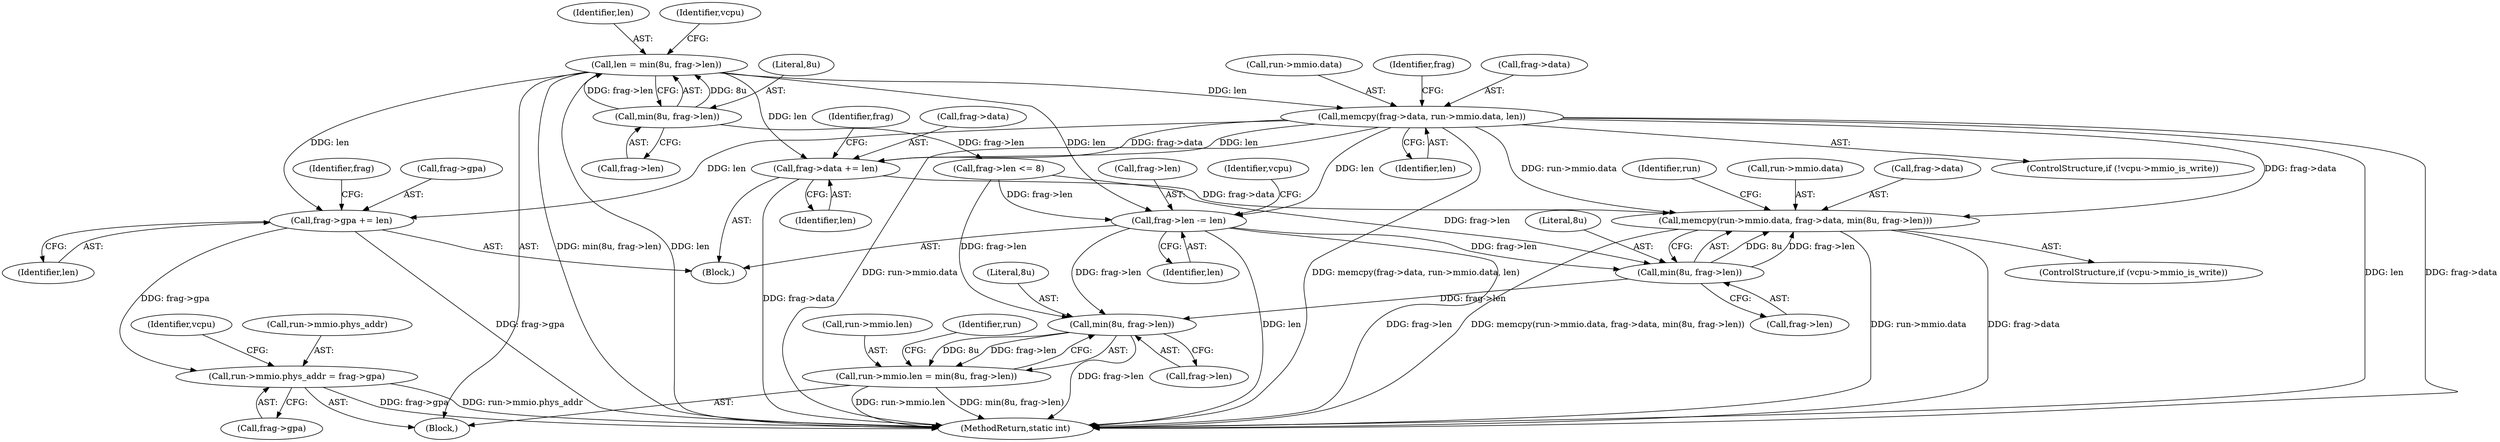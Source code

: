 digraph "0_linux_a08d3b3b99efd509133946056531cdf8f3a0c09b@API" {
"1000142" [label="(Call,memcpy(frag->data, run->mmio.data, len))"];
"1000130" [label="(Call,len = min(8u, frag->len))"];
"1000132" [label="(Call,min(8u, frag->len))"];
"1000167" [label="(Call,frag->data += len)"];
"1000228" [label="(Call,memcpy(run->mmio.data, frag->data, min(8u, frag->len)))"];
"1000172" [label="(Call,frag->gpa += len)"];
"1000215" [label="(Call,run->mmio.phys_addr = frag->gpa)"];
"1000177" [label="(Call,frag->len -= len)"];
"1000237" [label="(Call,min(8u, frag->len))"];
"1000248" [label="(Call,min(8u, frag->len))"];
"1000242" [label="(Call,run->mmio.len = min(8u, frag->len))"];
"1000271" [label="(MethodReturn,static int)"];
"1000137" [label="(ControlStructure,if (!vcpu->mmio_is_write))"];
"1000134" [label="(Call,frag->len)"];
"1000166" [label="(Block,)"];
"1000221" [label="(Call,frag->gpa)"];
"1000143" [label="(Call,frag->data)"];
"1000179" [label="(Identifier,frag)"];
"1000146" [label="(Call,run->mmio.data)"];
"1000151" [label="(Identifier,len)"];
"1000167" [label="(Call,frag->data += len)"];
"1000172" [label="(Call,frag->gpa += len)"];
"1000224" [label="(ControlStructure,if (vcpu->mmio_is_write))"];
"1000228" [label="(Call,memcpy(run->mmio.data, frag->data, min(8u, frag->len)))"];
"1000226" [label="(Identifier,vcpu)"];
"1000239" [label="(Call,frag->len)"];
"1000216" [label="(Call,run->mmio.phys_addr)"];
"1000133" [label="(Literal,8u)"];
"1000245" [label="(Identifier,run)"];
"1000174" [label="(Identifier,frag)"];
"1000229" [label="(Call,run->mmio.data)"];
"1000178" [label="(Call,frag->len)"];
"1000243" [label="(Call,run->mmio.len)"];
"1000215" [label="(Call,run->mmio.phys_addr = frag->gpa)"];
"1000132" [label="(Call,min(8u, frag->len))"];
"1000248" [label="(Call,min(8u, frag->len))"];
"1000177" [label="(Call,frag->len -= len)"];
"1000181" [label="(Identifier,len)"];
"1000234" [label="(Call,frag->data)"];
"1000142" [label="(Call,memcpy(frag->data, run->mmio.data, len))"];
"1000131" [label="(Identifier,len)"];
"1000237" [label="(Call,min(8u, frag->len))"];
"1000185" [label="(Identifier,vcpu)"];
"1000176" [label="(Identifier,len)"];
"1000173" [label="(Call,frag->gpa)"];
"1000238" [label="(Literal,8u)"];
"1000140" [label="(Identifier,vcpu)"];
"1000256" [label="(Identifier,run)"];
"1000242" [label="(Call,run->mmio.len = min(8u, frag->len))"];
"1000153" [label="(Call,frag->len <= 8)"];
"1000171" [label="(Identifier,len)"];
"1000168" [label="(Call,frag->data)"];
"1000250" [label="(Call,frag->len)"];
"1000155" [label="(Identifier,frag)"];
"1000249" [label="(Literal,8u)"];
"1000130" [label="(Call,len = min(8u, frag->len))"];
"1000106" [label="(Block,)"];
"1000142" -> "1000137"  [label="AST: "];
"1000142" -> "1000151"  [label="CFG: "];
"1000143" -> "1000142"  [label="AST: "];
"1000146" -> "1000142"  [label="AST: "];
"1000151" -> "1000142"  [label="AST: "];
"1000155" -> "1000142"  [label="CFG: "];
"1000142" -> "1000271"  [label="DDG: run->mmio.data"];
"1000142" -> "1000271"  [label="DDG: memcpy(frag->data, run->mmio.data, len)"];
"1000142" -> "1000271"  [label="DDG: len"];
"1000142" -> "1000271"  [label="DDG: frag->data"];
"1000130" -> "1000142"  [label="DDG: len"];
"1000142" -> "1000167"  [label="DDG: len"];
"1000142" -> "1000167"  [label="DDG: frag->data"];
"1000142" -> "1000172"  [label="DDG: len"];
"1000142" -> "1000177"  [label="DDG: len"];
"1000142" -> "1000228"  [label="DDG: run->mmio.data"];
"1000142" -> "1000228"  [label="DDG: frag->data"];
"1000130" -> "1000106"  [label="AST: "];
"1000130" -> "1000132"  [label="CFG: "];
"1000131" -> "1000130"  [label="AST: "];
"1000132" -> "1000130"  [label="AST: "];
"1000140" -> "1000130"  [label="CFG: "];
"1000130" -> "1000271"  [label="DDG: min(8u, frag->len)"];
"1000130" -> "1000271"  [label="DDG: len"];
"1000132" -> "1000130"  [label="DDG: 8u"];
"1000132" -> "1000130"  [label="DDG: frag->len"];
"1000130" -> "1000167"  [label="DDG: len"];
"1000130" -> "1000172"  [label="DDG: len"];
"1000130" -> "1000177"  [label="DDG: len"];
"1000132" -> "1000134"  [label="CFG: "];
"1000133" -> "1000132"  [label="AST: "];
"1000134" -> "1000132"  [label="AST: "];
"1000132" -> "1000153"  [label="DDG: frag->len"];
"1000167" -> "1000166"  [label="AST: "];
"1000167" -> "1000171"  [label="CFG: "];
"1000168" -> "1000167"  [label="AST: "];
"1000171" -> "1000167"  [label="AST: "];
"1000174" -> "1000167"  [label="CFG: "];
"1000167" -> "1000271"  [label="DDG: frag->data"];
"1000167" -> "1000228"  [label="DDG: frag->data"];
"1000228" -> "1000224"  [label="AST: "];
"1000228" -> "1000237"  [label="CFG: "];
"1000229" -> "1000228"  [label="AST: "];
"1000234" -> "1000228"  [label="AST: "];
"1000237" -> "1000228"  [label="AST: "];
"1000245" -> "1000228"  [label="CFG: "];
"1000228" -> "1000271"  [label="DDG: memcpy(run->mmio.data, frag->data, min(8u, frag->len))"];
"1000228" -> "1000271"  [label="DDG: run->mmio.data"];
"1000228" -> "1000271"  [label="DDG: frag->data"];
"1000237" -> "1000228"  [label="DDG: 8u"];
"1000237" -> "1000228"  [label="DDG: frag->len"];
"1000172" -> "1000166"  [label="AST: "];
"1000172" -> "1000176"  [label="CFG: "];
"1000173" -> "1000172"  [label="AST: "];
"1000176" -> "1000172"  [label="AST: "];
"1000179" -> "1000172"  [label="CFG: "];
"1000172" -> "1000271"  [label="DDG: frag->gpa"];
"1000172" -> "1000215"  [label="DDG: frag->gpa"];
"1000215" -> "1000106"  [label="AST: "];
"1000215" -> "1000221"  [label="CFG: "];
"1000216" -> "1000215"  [label="AST: "];
"1000221" -> "1000215"  [label="AST: "];
"1000226" -> "1000215"  [label="CFG: "];
"1000215" -> "1000271"  [label="DDG: frag->gpa"];
"1000215" -> "1000271"  [label="DDG: run->mmio.phys_addr"];
"1000177" -> "1000166"  [label="AST: "];
"1000177" -> "1000181"  [label="CFG: "];
"1000178" -> "1000177"  [label="AST: "];
"1000181" -> "1000177"  [label="AST: "];
"1000185" -> "1000177"  [label="CFG: "];
"1000177" -> "1000271"  [label="DDG: len"];
"1000177" -> "1000271"  [label="DDG: frag->len"];
"1000153" -> "1000177"  [label="DDG: frag->len"];
"1000177" -> "1000237"  [label="DDG: frag->len"];
"1000177" -> "1000248"  [label="DDG: frag->len"];
"1000237" -> "1000239"  [label="CFG: "];
"1000238" -> "1000237"  [label="AST: "];
"1000239" -> "1000237"  [label="AST: "];
"1000153" -> "1000237"  [label="DDG: frag->len"];
"1000237" -> "1000248"  [label="DDG: frag->len"];
"1000248" -> "1000242"  [label="AST: "];
"1000248" -> "1000250"  [label="CFG: "];
"1000249" -> "1000248"  [label="AST: "];
"1000250" -> "1000248"  [label="AST: "];
"1000242" -> "1000248"  [label="CFG: "];
"1000248" -> "1000271"  [label="DDG: frag->len"];
"1000248" -> "1000242"  [label="DDG: 8u"];
"1000248" -> "1000242"  [label="DDG: frag->len"];
"1000153" -> "1000248"  [label="DDG: frag->len"];
"1000242" -> "1000106"  [label="AST: "];
"1000243" -> "1000242"  [label="AST: "];
"1000256" -> "1000242"  [label="CFG: "];
"1000242" -> "1000271"  [label="DDG: min(8u, frag->len)"];
"1000242" -> "1000271"  [label="DDG: run->mmio.len"];
}
